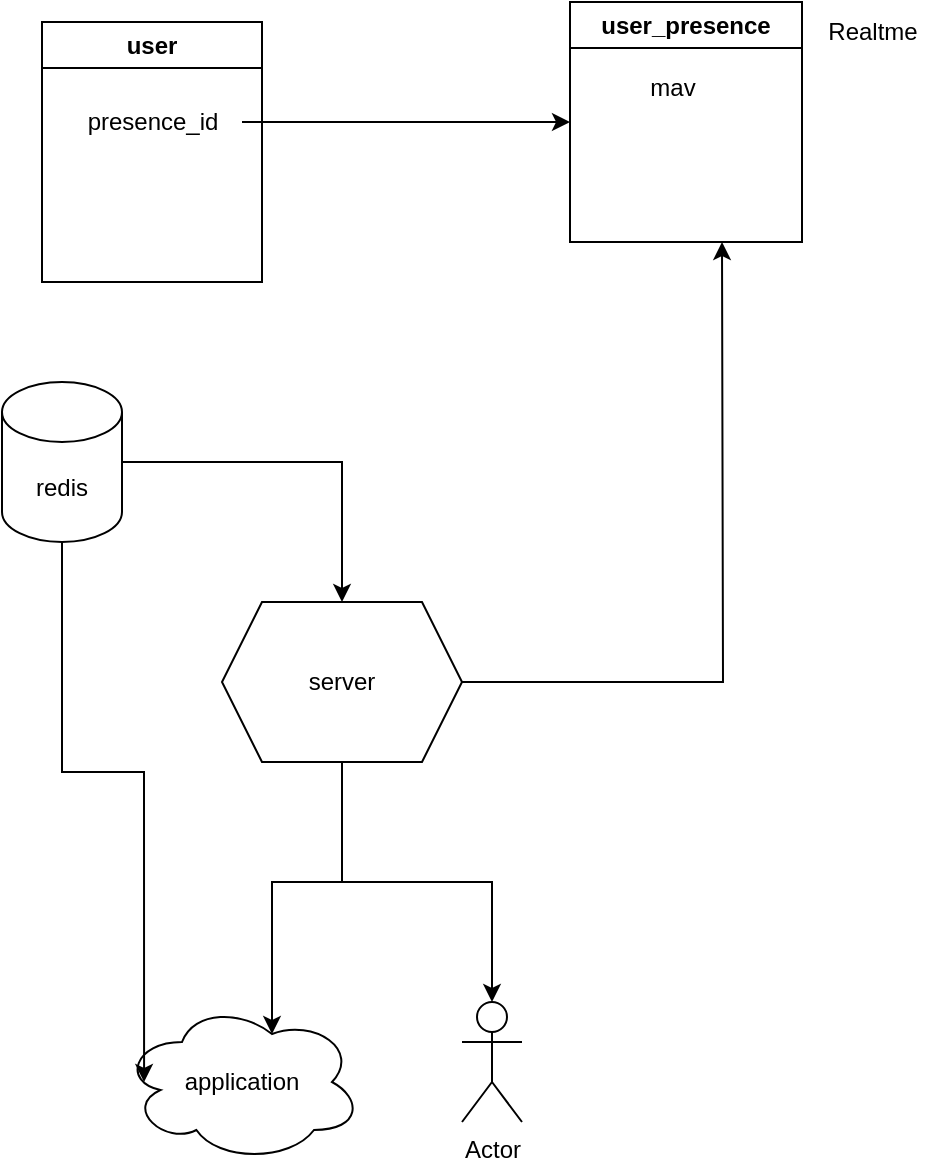 <mxfile version="24.8.8">
  <diagram name="Page-1" id="xJWyT31_4M4PQL1mxcay">
    <mxGraphModel dx="1368" dy="754" grid="1" gridSize="10" guides="1" tooltips="1" connect="1" arrows="1" fold="1" page="1" pageScale="1" pageWidth="827" pageHeight="1169" math="0" shadow="0">
      <root>
        <mxCell id="0" />
        <mxCell id="1" parent="0" />
        <mxCell id="PjnCMPLefyhvK7qfVrmt-1" value="user" style="swimlane;whiteSpace=wrap;html=1;" vertex="1" parent="1">
          <mxGeometry x="50" y="100" width="110" height="130" as="geometry" />
        </mxCell>
        <mxCell id="PjnCMPLefyhvK7qfVrmt-2" value="presence_id" style="text;html=1;align=center;verticalAlign=middle;resizable=0;points=[];autosize=1;strokeColor=none;fillColor=none;" vertex="1" parent="PjnCMPLefyhvK7qfVrmt-1">
          <mxGeometry x="10" y="35" width="90" height="30" as="geometry" />
        </mxCell>
        <mxCell id="PjnCMPLefyhvK7qfVrmt-3" value="user_presence" style="swimlane;whiteSpace=wrap;html=1;" vertex="1" parent="1">
          <mxGeometry x="314" y="90" width="116" height="120" as="geometry" />
        </mxCell>
        <mxCell id="PjnCMPLefyhvK7qfVrmt-4" value="mav" style="text;html=1;align=center;verticalAlign=middle;resizable=0;points=[];autosize=1;strokeColor=none;fillColor=none;" vertex="1" parent="PjnCMPLefyhvK7qfVrmt-3">
          <mxGeometry x="26" y="28" width="50" height="30" as="geometry" />
        </mxCell>
        <mxCell id="PjnCMPLefyhvK7qfVrmt-5" style="edgeStyle=orthogonalEdgeStyle;rounded=0;orthogonalLoop=1;jettySize=auto;html=1;entryX=0;entryY=0.5;entryDx=0;entryDy=0;" edge="1" parent="1" source="PjnCMPLefyhvK7qfVrmt-2" target="PjnCMPLefyhvK7qfVrmt-3">
          <mxGeometry relative="1" as="geometry" />
        </mxCell>
        <mxCell id="PjnCMPLefyhvK7qfVrmt-6" value="application" style="ellipse;shape=cloud;whiteSpace=wrap;html=1;" vertex="1" parent="1">
          <mxGeometry x="90" y="590" width="120" height="80" as="geometry" />
        </mxCell>
        <mxCell id="PjnCMPLefyhvK7qfVrmt-7" value="Actor" style="shape=umlActor;verticalLabelPosition=bottom;verticalAlign=top;html=1;outlineConnect=0;" vertex="1" parent="1">
          <mxGeometry x="260" y="590" width="30" height="60" as="geometry" />
        </mxCell>
        <mxCell id="PjnCMPLefyhvK7qfVrmt-8" style="edgeStyle=orthogonalEdgeStyle;rounded=0;orthogonalLoop=1;jettySize=auto;html=1;" edge="1" parent="1" source="PjnCMPLefyhvK7qfVrmt-10" target="PjnCMPLefyhvK7qfVrmt-7">
          <mxGeometry relative="1" as="geometry" />
        </mxCell>
        <mxCell id="PjnCMPLefyhvK7qfVrmt-9" style="edgeStyle=orthogonalEdgeStyle;rounded=0;orthogonalLoop=1;jettySize=auto;html=1;" edge="1" parent="1" source="PjnCMPLefyhvK7qfVrmt-10">
          <mxGeometry relative="1" as="geometry">
            <mxPoint x="390" y="210" as="targetPoint" />
          </mxGeometry>
        </mxCell>
        <mxCell id="PjnCMPLefyhvK7qfVrmt-10" value="server" style="shape=hexagon;perimeter=hexagonPerimeter2;whiteSpace=wrap;html=1;fixedSize=1;" vertex="1" parent="1">
          <mxGeometry x="140" y="390" width="120" height="80" as="geometry" />
        </mxCell>
        <mxCell id="PjnCMPLefyhvK7qfVrmt-11" style="edgeStyle=orthogonalEdgeStyle;rounded=0;orthogonalLoop=1;jettySize=auto;html=1;" edge="1" parent="1" source="PjnCMPLefyhvK7qfVrmt-12" target="PjnCMPLefyhvK7qfVrmt-10">
          <mxGeometry relative="1" as="geometry" />
        </mxCell>
        <mxCell id="PjnCMPLefyhvK7qfVrmt-12" value="redis" style="shape=cylinder3;whiteSpace=wrap;html=1;boundedLbl=1;backgroundOutline=1;size=15;" vertex="1" parent="1">
          <mxGeometry x="30" y="280" width="60" height="80" as="geometry" />
        </mxCell>
        <mxCell id="PjnCMPLefyhvK7qfVrmt-13" style="edgeStyle=orthogonalEdgeStyle;rounded=0;orthogonalLoop=1;jettySize=auto;html=1;entryX=0.625;entryY=0.2;entryDx=0;entryDy=0;entryPerimeter=0;" edge="1" parent="1" source="PjnCMPLefyhvK7qfVrmt-10" target="PjnCMPLefyhvK7qfVrmt-6">
          <mxGeometry relative="1" as="geometry" />
        </mxCell>
        <mxCell id="PjnCMPLefyhvK7qfVrmt-14" value="Realtme" style="text;html=1;align=center;verticalAlign=middle;resizable=0;points=[];autosize=1;strokeColor=none;fillColor=none;" vertex="1" parent="1">
          <mxGeometry x="430" y="90" width="70" height="30" as="geometry" />
        </mxCell>
        <mxCell id="PjnCMPLefyhvK7qfVrmt-15" style="edgeStyle=orthogonalEdgeStyle;rounded=0;orthogonalLoop=1;jettySize=auto;html=1;entryX=0.092;entryY=0.5;entryDx=0;entryDy=0;entryPerimeter=0;" edge="1" parent="1" source="PjnCMPLefyhvK7qfVrmt-12" target="PjnCMPLefyhvK7qfVrmt-6">
          <mxGeometry relative="1" as="geometry" />
        </mxCell>
      </root>
    </mxGraphModel>
  </diagram>
</mxfile>
